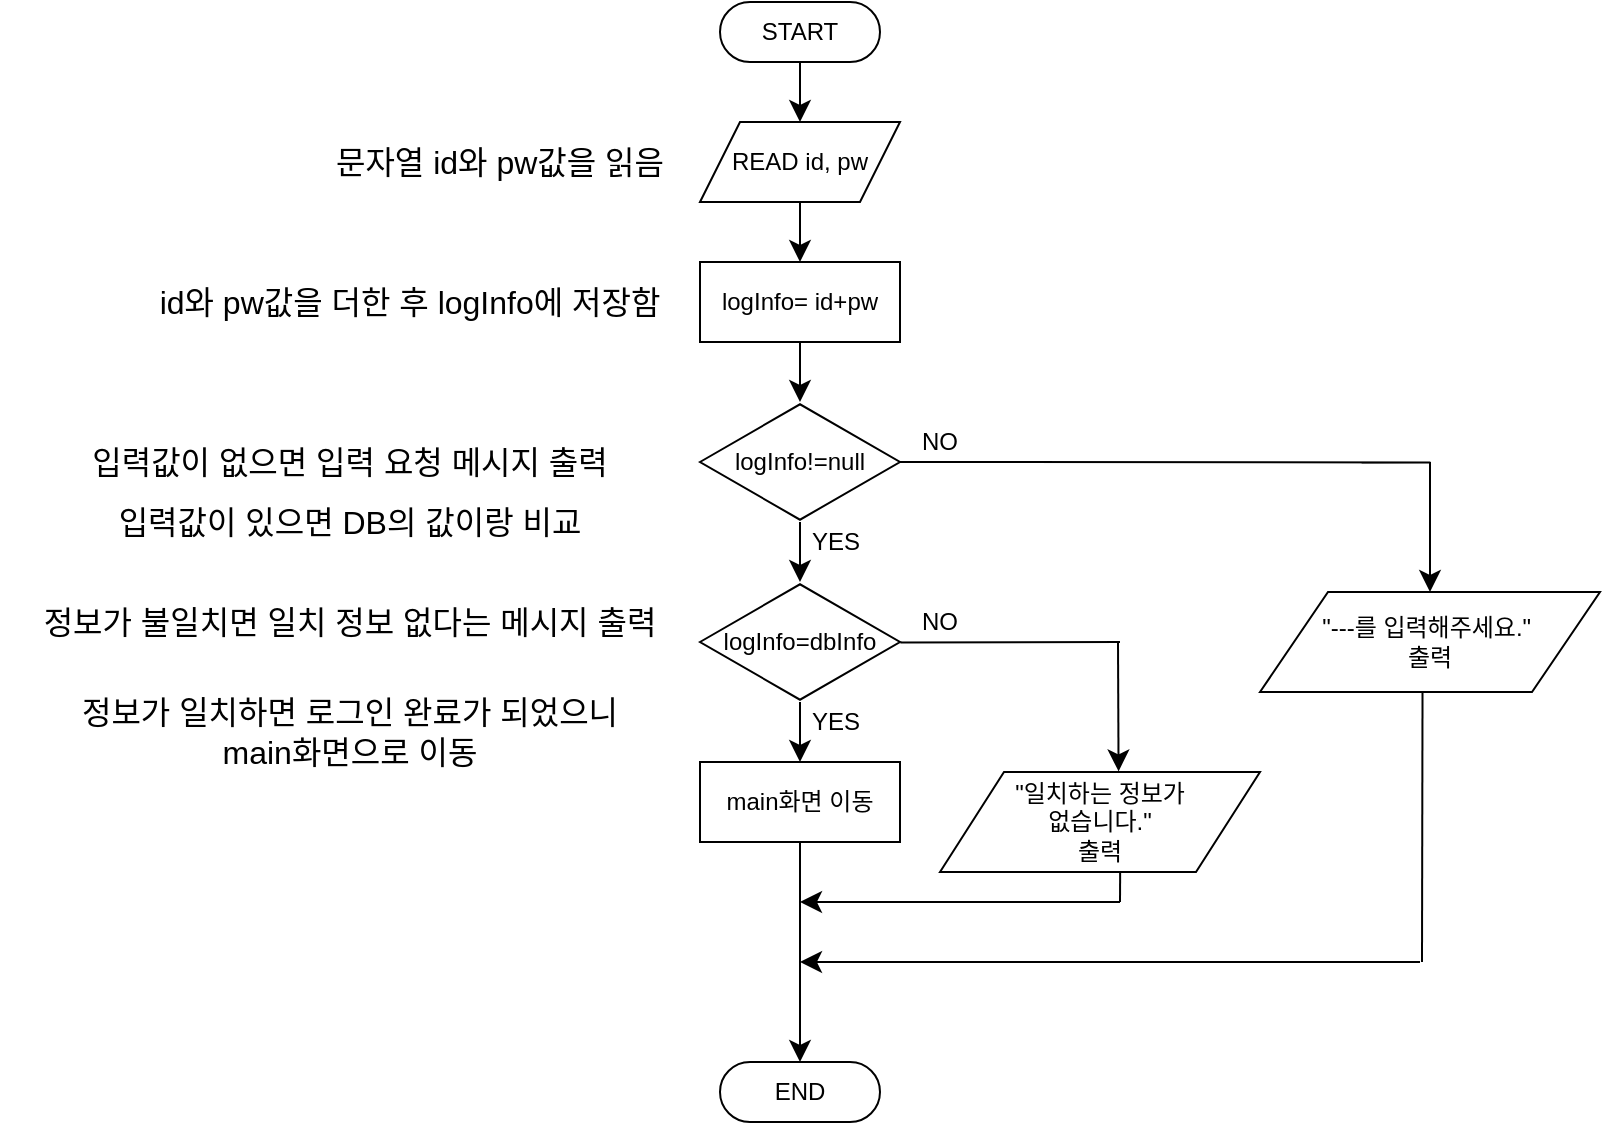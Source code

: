 <mxfile version="24.6.0" type="github">
  <diagram name="Page-1" id="edf60f1a-56cd-e834-aa8a-f176f3a09ee4">
    <mxGraphModel dx="1395" dy="698" grid="1" gridSize="10" guides="1" tooltips="1" connect="1" arrows="1" fold="1" page="1" pageScale="1" pageWidth="1100" pageHeight="850" background="none" math="0" shadow="0">
      <root>
        <mxCell id="0" />
        <mxCell id="1" parent="0" />
        <mxCell id="TNJB3uWYyl54-ObIorqC-5" value="문자열 id와 pw값을 읽음" style="text;html=1;align=center;verticalAlign=middle;whiteSpace=wrap;rounded=0;fontSize=16;" vertex="1" parent="1">
          <mxGeometry x="230" y="115" width="200" height="30" as="geometry" />
        </mxCell>
        <mxCell id="TNJB3uWYyl54-ObIorqC-37" style="edgeStyle=none;curved=1;rounded=0;orthogonalLoop=1;jettySize=auto;html=1;fontSize=12;startSize=8;endSize=8;" edge="1" parent="1" source="TNJB3uWYyl54-ObIorqC-7" target="TNJB3uWYyl54-ObIorqC-36">
          <mxGeometry relative="1" as="geometry" />
        </mxCell>
        <mxCell id="TNJB3uWYyl54-ObIorqC-7" value="logInfo!=null" style="html=1;whiteSpace=wrap;aspect=fixed;shape=isoRectangle;" vertex="1" parent="1">
          <mxGeometry x="430" y="250" width="100" height="60" as="geometry" />
        </mxCell>
        <mxCell id="TNJB3uWYyl54-ObIorqC-10" style="edgeStyle=none;curved=1;rounded=0;orthogonalLoop=1;jettySize=auto;html=1;exitX=0.5;exitY=0.5;exitDx=0;exitDy=15;exitPerimeter=0;entryX=0.5;entryY=0;entryDx=0;entryDy=0;fontSize=12;startSize=8;endSize=8;" edge="1" parent="1" source="TNJB3uWYyl54-ObIorqC-8" target="TNJB3uWYyl54-ObIorqC-9">
          <mxGeometry relative="1" as="geometry" />
        </mxCell>
        <mxCell id="TNJB3uWYyl54-ObIorqC-8" value="START" style="html=1;dashed=0;whiteSpace=wrap;shape=mxgraph.dfd.start" vertex="1" parent="1">
          <mxGeometry x="440" y="50" width="80" height="30" as="geometry" />
        </mxCell>
        <mxCell id="TNJB3uWYyl54-ObIorqC-12" style="edgeStyle=none;curved=1;rounded=0;orthogonalLoop=1;jettySize=auto;html=1;exitX=0.5;exitY=1;exitDx=0;exitDy=0;entryX=0.5;entryY=0;entryDx=0;entryDy=0;fontSize=12;startSize=8;endSize=8;" edge="1" parent="1" source="TNJB3uWYyl54-ObIorqC-9" target="TNJB3uWYyl54-ObIorqC-11">
          <mxGeometry relative="1" as="geometry" />
        </mxCell>
        <mxCell id="TNJB3uWYyl54-ObIorqC-9" value="&lt;div&gt;READ id, pw&lt;/div&gt;" style="shape=parallelogram;perimeter=parallelogramPerimeter;whiteSpace=wrap;html=1;dashed=0;" vertex="1" parent="1">
          <mxGeometry x="430" y="110" width="100" height="40" as="geometry" />
        </mxCell>
        <mxCell id="TNJB3uWYyl54-ObIorqC-11" value="logInfo= id+pw" style="html=1;dashed=0;whiteSpace=wrap;" vertex="1" parent="1">
          <mxGeometry x="430" y="180" width="100" height="40" as="geometry" />
        </mxCell>
        <mxCell id="TNJB3uWYyl54-ObIorqC-13" value="id와 pw값을 더한 후 logInfo에 저장함" style="text;html=1;align=center;verticalAlign=middle;whiteSpace=wrap;rounded=0;fontSize=16;" vertex="1" parent="1">
          <mxGeometry x="140" y="185" width="290" height="30" as="geometry" />
        </mxCell>
        <mxCell id="TNJB3uWYyl54-ObIorqC-17" value="NO" style="text;strokeColor=none;fillColor=none;align=left;verticalAlign=middle;spacingLeft=4;spacingRight=4;overflow=hidden;points=[[0,0.5],[1,0.5]];portConstraint=eastwest;rotatable=0;whiteSpace=wrap;html=1;" vertex="1" parent="1">
          <mxGeometry x="535" y="260" width="30" height="20" as="geometry" />
        </mxCell>
        <mxCell id="TNJB3uWYyl54-ObIorqC-29" value="" style="endArrow=none;html=1;rounded=0;fontSize=12;startSize=8;endSize=8;curved=1;entryX=0.992;entryY=0.493;entryDx=0;entryDy=0;entryPerimeter=0;" edge="1" parent="1">
          <mxGeometry width="50" height="50" relative="1" as="geometry">
            <mxPoint x="760.8" y="280.42" as="sourcePoint" />
            <mxPoint x="530.0" y="280.0" as="targetPoint" />
            <Array as="points">
              <mxPoint x="890" y="280" />
            </Array>
          </mxGeometry>
        </mxCell>
        <mxCell id="TNJB3uWYyl54-ObIorqC-33" style="edgeStyle=none;curved=1;rounded=0;orthogonalLoop=1;jettySize=auto;html=1;entryX=0.5;entryY=0;entryDx=0;entryDy=0;entryPerimeter=0;fontSize=12;startSize=8;endSize=8;" edge="1" parent="1" source="TNJB3uWYyl54-ObIorqC-11" target="TNJB3uWYyl54-ObIorqC-7">
          <mxGeometry relative="1" as="geometry" />
        </mxCell>
        <mxCell id="TNJB3uWYyl54-ObIorqC-34" value="&quot;---를 입력해주세요.&quot;&amp;nbsp;&lt;div&gt;출력&lt;/div&gt;" style="shape=parallelogram;perimeter=parallelogramPerimeter;whiteSpace=wrap;html=1;dashed=0;" vertex="1" parent="1">
          <mxGeometry x="710" y="345" width="170" height="50" as="geometry" />
        </mxCell>
        <mxCell id="TNJB3uWYyl54-ObIorqC-47" style="edgeStyle=none;curved=1;rounded=0;orthogonalLoop=1;jettySize=auto;html=1;fontSize=12;startSize=8;endSize=8;" edge="1" parent="1" source="TNJB3uWYyl54-ObIorqC-36" target="TNJB3uWYyl54-ObIorqC-46">
          <mxGeometry relative="1" as="geometry" />
        </mxCell>
        <mxCell id="TNJB3uWYyl54-ObIorqC-36" value="logInfo=dbInfo" style="html=1;whiteSpace=wrap;aspect=fixed;shape=isoRectangle;" vertex="1" parent="1">
          <mxGeometry x="430" y="340" width="100" height="60" as="geometry" />
        </mxCell>
        <mxCell id="TNJB3uWYyl54-ObIorqC-38" value="YES" style="text;strokeColor=none;fillColor=none;align=left;verticalAlign=middle;spacingLeft=4;spacingRight=4;overflow=hidden;points=[[0,0.5],[1,0.5]];portConstraint=eastwest;rotatable=0;whiteSpace=wrap;html=1;" vertex="1" parent="1">
          <mxGeometry x="480" y="310" width="40" height="20" as="geometry" />
        </mxCell>
        <mxCell id="TNJB3uWYyl54-ObIorqC-39" value="" style="endArrow=classic;html=1;rounded=0;fontSize=12;startSize=8;endSize=8;curved=1;entryX=0.5;entryY=0;entryDx=0;entryDy=0;" edge="1" parent="1" target="TNJB3uWYyl54-ObIorqC-34">
          <mxGeometry width="50" height="50" relative="1" as="geometry">
            <mxPoint x="795" y="280" as="sourcePoint" />
            <mxPoint x="650" y="250" as="targetPoint" />
          </mxGeometry>
        </mxCell>
        <mxCell id="TNJB3uWYyl54-ObIorqC-41" value="&quot;일치하는 정보가&lt;div&gt;&amp;nbsp;없습니다.&quot;&amp;nbsp;&lt;div&gt;출력&lt;/div&gt;&lt;/div&gt;" style="shape=parallelogram;perimeter=parallelogramPerimeter;whiteSpace=wrap;html=1;dashed=0;" vertex="1" parent="1">
          <mxGeometry x="550" y="435" width="160" height="50" as="geometry" />
        </mxCell>
        <mxCell id="TNJB3uWYyl54-ObIorqC-43" value="" style="endArrow=none;html=1;rounded=0;fontSize=12;startSize=8;endSize=8;curved=1;exitX=1.002;exitY=0.504;exitDx=0;exitDy=0;exitPerimeter=0;" edge="1" parent="1" source="TNJB3uWYyl54-ObIorqC-36">
          <mxGeometry width="50" height="50" relative="1" as="geometry">
            <mxPoint x="550" y="380" as="sourcePoint" />
            <mxPoint x="640" y="370" as="targetPoint" />
          </mxGeometry>
        </mxCell>
        <mxCell id="TNJB3uWYyl54-ObIorqC-44" value="" style="endArrow=classic;html=1;rounded=0;fontSize=12;startSize=8;endSize=8;curved=1;entryX=0.558;entryY=-0.006;entryDx=0;entryDy=0;entryPerimeter=0;" edge="1" parent="1" target="TNJB3uWYyl54-ObIorqC-41">
          <mxGeometry width="50" height="50" relative="1" as="geometry">
            <mxPoint x="639" y="370" as="sourcePoint" />
            <mxPoint x="630" y="430" as="targetPoint" />
          </mxGeometry>
        </mxCell>
        <mxCell id="TNJB3uWYyl54-ObIorqC-45" value="NO" style="text;strokeColor=none;fillColor=none;align=left;verticalAlign=middle;spacingLeft=4;spacingRight=4;overflow=hidden;points=[[0,0.5],[1,0.5]];portConstraint=eastwest;rotatable=0;whiteSpace=wrap;html=1;" vertex="1" parent="1">
          <mxGeometry x="535" y="350" width="30" height="20" as="geometry" />
        </mxCell>
        <mxCell id="TNJB3uWYyl54-ObIorqC-46" value="&lt;span style=&quot;background-color: initial;&quot;&gt;main화면 이동&lt;/span&gt;" style="html=1;dashed=0;whiteSpace=wrap;" vertex="1" parent="1">
          <mxGeometry x="430" y="430" width="100" height="40" as="geometry" />
        </mxCell>
        <mxCell id="TNJB3uWYyl54-ObIorqC-48" value="END" style="html=1;dashed=0;whiteSpace=wrap;shape=mxgraph.dfd.start" vertex="1" parent="1">
          <mxGeometry x="440" y="580" width="80" height="30" as="geometry" />
        </mxCell>
        <mxCell id="TNJB3uWYyl54-ObIorqC-49" style="edgeStyle=none;curved=1;rounded=0;orthogonalLoop=1;jettySize=auto;html=1;entryX=0.5;entryY=0.5;entryDx=0;entryDy=-15;entryPerimeter=0;fontSize=12;startSize=8;endSize=8;" edge="1" parent="1" source="TNJB3uWYyl54-ObIorqC-46" target="TNJB3uWYyl54-ObIorqC-48">
          <mxGeometry relative="1" as="geometry" />
        </mxCell>
        <mxCell id="TNJB3uWYyl54-ObIorqC-50" value="YES" style="text;strokeColor=none;fillColor=none;align=left;verticalAlign=middle;spacingLeft=4;spacingRight=4;overflow=hidden;points=[[0,0.5],[1,0.5]];portConstraint=eastwest;rotatable=0;whiteSpace=wrap;html=1;" vertex="1" parent="1">
          <mxGeometry x="480" y="400" width="40" height="20" as="geometry" />
        </mxCell>
        <mxCell id="TNJB3uWYyl54-ObIorqC-52" value="" style="endArrow=none;html=1;rounded=0;fontSize=12;startSize=8;endSize=8;curved=1;entryX=0.563;entryY=0.992;entryDx=0;entryDy=0;entryPerimeter=0;" edge="1" parent="1" target="TNJB3uWYyl54-ObIorqC-41">
          <mxGeometry width="50" height="50" relative="1" as="geometry">
            <mxPoint x="640" y="500" as="sourcePoint" />
            <mxPoint x="650" y="530" as="targetPoint" />
          </mxGeometry>
        </mxCell>
        <mxCell id="TNJB3uWYyl54-ObIorqC-53" value="" style="endArrow=none;html=1;rounded=0;fontSize=12;startSize=8;endSize=8;curved=1;entryX=0.478;entryY=1.008;entryDx=0;entryDy=0;entryPerimeter=0;" edge="1" parent="1" target="TNJB3uWYyl54-ObIorqC-34">
          <mxGeometry width="50" height="50" relative="1" as="geometry">
            <mxPoint x="791" y="530" as="sourcePoint" />
            <mxPoint x="800" y="470" as="targetPoint" />
          </mxGeometry>
        </mxCell>
        <mxCell id="TNJB3uWYyl54-ObIorqC-54" value="" style="endArrow=classic;html=1;rounded=0;fontSize=12;startSize=8;endSize=8;curved=1;" edge="1" parent="1">
          <mxGeometry width="50" height="50" relative="1" as="geometry">
            <mxPoint x="640" y="500" as="sourcePoint" />
            <mxPoint x="480" y="500" as="targetPoint" />
          </mxGeometry>
        </mxCell>
        <mxCell id="TNJB3uWYyl54-ObIorqC-55" value="" style="endArrow=classic;html=1;rounded=0;fontSize=12;startSize=8;endSize=8;curved=1;" edge="1" parent="1">
          <mxGeometry width="50" height="50" relative="1" as="geometry">
            <mxPoint x="790" y="530" as="sourcePoint" />
            <mxPoint x="480" y="530" as="targetPoint" />
          </mxGeometry>
        </mxCell>
        <mxCell id="TNJB3uWYyl54-ObIorqC-56" value="입력값이 없으면 입력 요청 메시지 출력" style="text;html=1;align=center;verticalAlign=middle;whiteSpace=wrap;rounded=0;fontSize=16;" vertex="1" parent="1">
          <mxGeometry x="80" y="265" width="350" height="30" as="geometry" />
        </mxCell>
        <mxCell id="TNJB3uWYyl54-ObIorqC-58" value="입력값이 있으면 DB의 값이랑 비교" style="text;html=1;align=center;verticalAlign=middle;whiteSpace=wrap;rounded=0;fontSize=16;" vertex="1" parent="1">
          <mxGeometry x="80" y="295" width="350" height="30" as="geometry" />
        </mxCell>
        <mxCell id="TNJB3uWYyl54-ObIorqC-59" value="정보가 불일치면 일치 정보 없다는 메시지 출력" style="text;html=1;align=center;verticalAlign=middle;whiteSpace=wrap;rounded=0;fontSize=16;" vertex="1" parent="1">
          <mxGeometry x="80" y="345" width="350" height="30" as="geometry" />
        </mxCell>
        <mxCell id="TNJB3uWYyl54-ObIorqC-60" value="정보가 일치하면 로그인 완료가 되었으니&lt;div&gt;main화면으로 이동&lt;/div&gt;" style="text;html=1;align=center;verticalAlign=middle;whiteSpace=wrap;rounded=0;fontSize=16;" vertex="1" parent="1">
          <mxGeometry x="80" y="400" width="350" height="30" as="geometry" />
        </mxCell>
      </root>
    </mxGraphModel>
  </diagram>
</mxfile>
